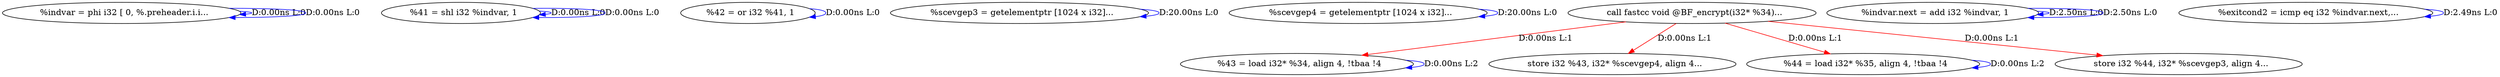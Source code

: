 digraph {
Node0x433ab70[label="  %indvar = phi i32 [ 0, %.preheader.i.i..."];
Node0x433ab70 -> Node0x433ab70[label="D:0.00ns L:0",color=blue];
Node0x433ab70 -> Node0x433ab70[label="D:0.00ns L:0",color=blue];
Node0x433ac50[label="  %41 = shl i32 %indvar, 1"];
Node0x433ac50 -> Node0x433ac50[label="D:0.00ns L:0",color=blue];
Node0x433ac50 -> Node0x433ac50[label="D:0.00ns L:0",color=blue];
Node0x433ad30[label="  %42 = or i32 %41, 1"];
Node0x433ad30 -> Node0x433ad30[label="D:0.00ns L:0",color=blue];
Node0x433ae10[label="  %scevgep3 = getelementptr [1024 x i32]..."];
Node0x433ae10 -> Node0x433ae10[label="D:20.00ns L:0",color=blue];
Node0x433aef0[label="  %scevgep4 = getelementptr [1024 x i32]..."];
Node0x433aef0 -> Node0x433aef0[label="D:20.00ns L:0",color=blue];
Node0x433b0b0[label="  %43 = load i32* %34, align 4, !tbaa !4"];
Node0x433afd0[label="  call fastcc void @BF_encrypt(i32* %34)..."];
Node0x433afd0 -> Node0x433b0b0[label="D:0.00ns L:1",color=red];
Node0x433b190[label="  store i32 %43, i32* %scevgep4, align 4..."];
Node0x433afd0 -> Node0x433b190[label="D:0.00ns L:1",color=red];
Node0x433b270[label="  %44 = load i32* %35, align 4, !tbaa !4"];
Node0x433afd0 -> Node0x433b270[label="D:0.00ns L:1",color=red];
Node0x43384c0[label="  store i32 %44, i32* %scevgep3, align 4..."];
Node0x433afd0 -> Node0x43384c0[label="D:0.00ns L:1",color=red];
Node0x433b0b0 -> Node0x433b0b0[label="D:0.00ns L:2",color=blue];
Node0x433b270 -> Node0x433b270[label="D:0.00ns L:2",color=blue];
Node0x43385a0[label="  %indvar.next = add i32 %indvar, 1"];
Node0x43385a0 -> Node0x43385a0[label="D:2.50ns L:0",color=blue];
Node0x43385a0 -> Node0x43385a0[label="D:2.50ns L:0",color=blue];
Node0x4338680[label="  %exitcond2 = icmp eq i32 %indvar.next,..."];
Node0x4338680 -> Node0x4338680[label="D:2.49ns L:0",color=blue];
}
